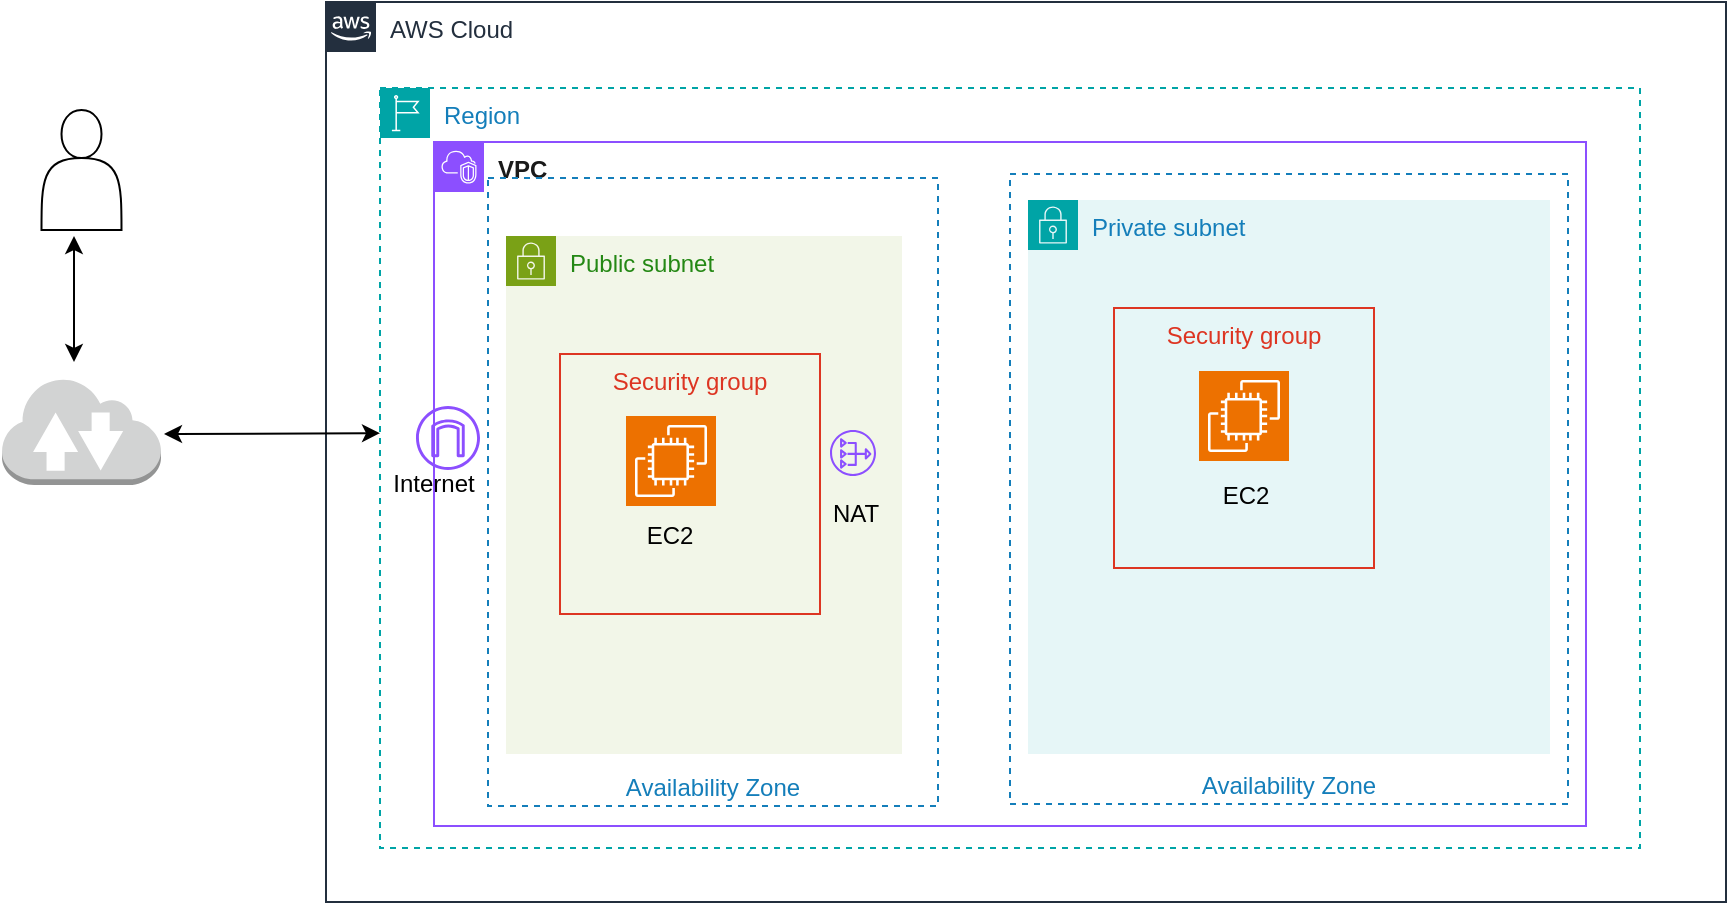 <mxfile version="24.8.3">
  <diagram name="Page-1" id="3qysZRbJW6-GhuXv-Av2">
    <mxGraphModel dx="1412" dy="546" grid="1" gridSize="9" guides="1" tooltips="1" connect="1" arrows="1" fold="1" page="0" pageScale="1" pageWidth="1200" pageHeight="1600" math="0" shadow="0">
      <root>
        <mxCell id="0" />
        <mxCell id="1" parent="0" />
        <mxCell id="4mNUsn576CoQ3j7A1VVO-1" value="AWS Cloud" style="points=[[0,0],[0.25,0],[0.5,0],[0.75,0],[1,0],[1,0.25],[1,0.5],[1,0.75],[1,1],[0.75,1],[0.5,1],[0.25,1],[0,1],[0,0.75],[0,0.5],[0,0.25]];outlineConnect=0;gradientColor=none;html=1;whiteSpace=wrap;fontSize=12;fontStyle=0;container=1;pointerEvents=0;collapsible=0;recursiveResize=0;shape=mxgraph.aws4.group;grIcon=mxgraph.aws4.group_aws_cloud_alt;strokeColor=#232F3E;fillColor=none;verticalAlign=top;align=left;spacingLeft=30;fontColor=#232F3E;dashed=0;" vertex="1" parent="1">
          <mxGeometry x="126" y="36" width="700" height="450" as="geometry" />
        </mxCell>
        <mxCell id="4mNUsn576CoQ3j7A1VVO-2" value="Region" style="points=[[0,0],[0.25,0],[0.5,0],[0.75,0],[1,0],[1,0.25],[1,0.5],[1,0.75],[1,1],[0.75,1],[0.5,1],[0.25,1],[0,1],[0,0.75],[0,0.5],[0,0.25]];outlineConnect=0;gradientColor=none;html=1;whiteSpace=wrap;fontSize=12;fontStyle=0;container=1;pointerEvents=0;collapsible=0;recursiveResize=0;shape=mxgraph.aws4.group;grIcon=mxgraph.aws4.group_region;strokeColor=#00A4A6;fillColor=none;verticalAlign=top;align=left;spacingLeft=30;fontColor=#147EBA;dashed=1;" vertex="1" parent="4mNUsn576CoQ3j7A1VVO-1">
          <mxGeometry x="27" y="43" width="630" height="380" as="geometry" />
        </mxCell>
        <mxCell id="4mNUsn576CoQ3j7A1VVO-3" value="&lt;font color=&quot;#1a1a1a&quot;&gt;&lt;b&gt;VPC&lt;/b&gt;&lt;/font&gt;" style="points=[[0,0],[0.25,0],[0.5,0],[0.75,0],[1,0],[1,0.25],[1,0.5],[1,0.75],[1,1],[0.75,1],[0.5,1],[0.25,1],[0,1],[0,0.75],[0,0.5],[0,0.25]];outlineConnect=0;gradientColor=none;html=1;whiteSpace=wrap;fontSize=12;fontStyle=0;container=1;pointerEvents=0;collapsible=0;recursiveResize=0;shape=mxgraph.aws4.group;grIcon=mxgraph.aws4.group_vpc2;strokeColor=#8C4FFF;fillColor=none;verticalAlign=top;align=left;spacingLeft=30;fontColor=#AAB7B8;dashed=0;" vertex="1" parent="4mNUsn576CoQ3j7A1VVO-2">
          <mxGeometry x="27" y="27" width="576" height="342" as="geometry" />
        </mxCell>
        <mxCell id="4mNUsn576CoQ3j7A1VVO-4" value="Availability Zone" style="fillColor=none;strokeColor=#147EBA;dashed=1;verticalAlign=bottom;fontStyle=0;fontColor=#147EBA;whiteSpace=wrap;html=1;" vertex="1" parent="4mNUsn576CoQ3j7A1VVO-3">
          <mxGeometry x="27" y="18" width="225" height="314" as="geometry" />
        </mxCell>
        <mxCell id="4mNUsn576CoQ3j7A1VVO-9" value="Private subnet" style="points=[[0,0],[0.25,0],[0.5,0],[0.75,0],[1,0],[1,0.25],[1,0.5],[1,0.75],[1,1],[0.75,1],[0.5,1],[0.25,1],[0,1],[0,0.75],[0,0.5],[0,0.25]];outlineConnect=0;gradientColor=none;html=1;whiteSpace=wrap;fontSize=12;fontStyle=0;container=1;pointerEvents=0;collapsible=0;recursiveResize=0;shape=mxgraph.aws4.group;grIcon=mxgraph.aws4.group_security_group;grStroke=0;strokeColor=#00A4A6;fillColor=#E6F6F7;verticalAlign=top;align=left;spacingLeft=30;fontColor=#147EBA;dashed=0;" vertex="1" parent="4mNUsn576CoQ3j7A1VVO-3">
          <mxGeometry x="297" y="29" width="261" height="277" as="geometry" />
        </mxCell>
        <mxCell id="4mNUsn576CoQ3j7A1VVO-21" value="" style="sketch=0;points=[[0,0,0],[0.25,0,0],[0.5,0,0],[0.75,0,0],[1,0,0],[0,1,0],[0.25,1,0],[0.5,1,0],[0.75,1,0],[1,1,0],[0,0.25,0],[0,0.5,0],[0,0.75,0],[1,0.25,0],[1,0.5,0],[1,0.75,0]];outlineConnect=0;fontColor=#232F3E;fillColor=#ED7100;strokeColor=#ffffff;dashed=0;verticalLabelPosition=bottom;verticalAlign=top;align=center;html=1;fontSize=12;fontStyle=0;aspect=fixed;shape=mxgraph.aws4.resourceIcon;resIcon=mxgraph.aws4.ec2;" vertex="1" parent="4mNUsn576CoQ3j7A1VVO-9">
          <mxGeometry x="85.5" y="85.5" width="45" height="45" as="geometry" />
        </mxCell>
        <mxCell id="4mNUsn576CoQ3j7A1VVO-24" value="EC2" style="text;html=1;align=center;verticalAlign=middle;whiteSpace=wrap;rounded=0;" vertex="1" parent="4mNUsn576CoQ3j7A1VVO-9">
          <mxGeometry x="79" y="133" width="60" height="30" as="geometry" />
        </mxCell>
        <mxCell id="4mNUsn576CoQ3j7A1VVO-26" value="Security group" style="fillColor=none;strokeColor=#DD3522;verticalAlign=top;fontStyle=0;fontColor=#DD3522;whiteSpace=wrap;html=1;" vertex="1" parent="4mNUsn576CoQ3j7A1VVO-9">
          <mxGeometry x="43" y="54" width="130" height="130" as="geometry" />
        </mxCell>
        <mxCell id="4mNUsn576CoQ3j7A1VVO-42" value="Availability Zone" style="fillColor=none;strokeColor=#147EBA;dashed=1;verticalAlign=bottom;fontStyle=0;fontColor=#147EBA;whiteSpace=wrap;html=1;" vertex="1" parent="4mNUsn576CoQ3j7A1VVO-9">
          <mxGeometry x="-9" y="-13" width="279" height="315" as="geometry" />
        </mxCell>
        <mxCell id="4mNUsn576CoQ3j7A1VVO-13" value="Public subnet" style="points=[[0,0],[0.25,0],[0.5,0],[0.75,0],[1,0],[1,0.25],[1,0.5],[1,0.75],[1,1],[0.75,1],[0.5,1],[0.25,1],[0,1],[0,0.75],[0,0.5],[0,0.25]];outlineConnect=0;gradientColor=none;html=1;whiteSpace=wrap;fontSize=12;fontStyle=0;container=1;pointerEvents=0;collapsible=0;recursiveResize=0;shape=mxgraph.aws4.group;grIcon=mxgraph.aws4.group_security_group;grStroke=0;strokeColor=#7AA116;fillColor=#F2F6E8;verticalAlign=top;align=left;spacingLeft=30;fontColor=#248814;dashed=0;" vertex="1" parent="4mNUsn576CoQ3j7A1VVO-3">
          <mxGeometry x="36" y="47" width="198" height="259" as="geometry" />
        </mxCell>
        <mxCell id="4mNUsn576CoQ3j7A1VVO-14" value="" style="sketch=0;points=[[0,0,0],[0.25,0,0],[0.5,0,0],[0.75,0,0],[1,0,0],[0,1,0],[0.25,1,0],[0.5,1,0],[0.75,1,0],[1,1,0],[0,0.25,0],[0,0.5,0],[0,0.75,0],[1,0.25,0],[1,0.5,0],[1,0.75,0]];outlineConnect=0;fontColor=#232F3E;fillColor=#ED7100;strokeColor=#ffffff;dashed=0;verticalLabelPosition=bottom;verticalAlign=top;align=center;html=1;fontSize=12;fontStyle=0;aspect=fixed;shape=mxgraph.aws4.resourceIcon;resIcon=mxgraph.aws4.ec2;" vertex="1" parent="4mNUsn576CoQ3j7A1VVO-13">
          <mxGeometry x="60" y="90" width="45" height="45" as="geometry" />
        </mxCell>
        <mxCell id="4mNUsn576CoQ3j7A1VVO-22" value="EC2" style="text;html=1;align=center;verticalAlign=middle;whiteSpace=wrap;rounded=0;" vertex="1" parent="4mNUsn576CoQ3j7A1VVO-13">
          <mxGeometry x="52" y="135" width="60" height="30" as="geometry" />
        </mxCell>
        <mxCell id="4mNUsn576CoQ3j7A1VVO-25" value="Security group" style="fillColor=none;strokeColor=#DD3522;verticalAlign=top;fontStyle=0;fontColor=#DD3522;whiteSpace=wrap;html=1;" vertex="1" parent="4mNUsn576CoQ3j7A1VVO-13">
          <mxGeometry x="27" y="59" width="130" height="130" as="geometry" />
        </mxCell>
        <mxCell id="4mNUsn576CoQ3j7A1VVO-27" value="" style="sketch=0;outlineConnect=0;fontColor=#232F3E;gradientColor=none;fillColor=#8C4FFF;strokeColor=none;dashed=0;verticalLabelPosition=bottom;verticalAlign=top;align=center;html=1;fontSize=12;fontStyle=0;aspect=fixed;pointerEvents=1;shape=mxgraph.aws4.internet_gateway;" vertex="1" parent="4mNUsn576CoQ3j7A1VVO-3">
          <mxGeometry x="-9" y="132" width="32" height="32" as="geometry" />
        </mxCell>
        <mxCell id="4mNUsn576CoQ3j7A1VVO-28" value="Internet" style="text;html=1;align=center;verticalAlign=middle;whiteSpace=wrap;rounded=0;" vertex="1" parent="4mNUsn576CoQ3j7A1VVO-3">
          <mxGeometry x="-30" y="156" width="60" height="30" as="geometry" />
        </mxCell>
        <mxCell id="4mNUsn576CoQ3j7A1VVO-30" value="" style="sketch=0;outlineConnect=0;fontColor=#232F3E;gradientColor=none;fillColor=#8C4FFF;strokeColor=none;dashed=0;verticalLabelPosition=bottom;verticalAlign=top;align=center;html=1;fontSize=12;fontStyle=0;aspect=fixed;pointerEvents=1;shape=mxgraph.aws4.nat_gateway;" vertex="1" parent="4mNUsn576CoQ3j7A1VVO-3">
          <mxGeometry x="198" y="144" width="23" height="23" as="geometry" />
        </mxCell>
        <mxCell id="4mNUsn576CoQ3j7A1VVO-31" value="NAT" style="text;html=1;align=center;verticalAlign=middle;whiteSpace=wrap;rounded=0;" vertex="1" parent="4mNUsn576CoQ3j7A1VVO-3">
          <mxGeometry x="181" y="171" width="60" height="30" as="geometry" />
        </mxCell>
        <mxCell id="4mNUsn576CoQ3j7A1VVO-37" value="" style="outlineConnect=0;dashed=0;verticalLabelPosition=bottom;verticalAlign=top;align=center;html=1;shape=mxgraph.aws3.internet_2;fillColor=#D2D3D3;gradientColor=none;" vertex="1" parent="1">
          <mxGeometry x="-36" y="223.5" width="79.5" height="54" as="geometry" />
        </mxCell>
        <mxCell id="4mNUsn576CoQ3j7A1VVO-38" value="" style="shape=actor;whiteSpace=wrap;html=1;" vertex="1" parent="1">
          <mxGeometry x="-16.25" y="90" width="40" height="60" as="geometry" />
        </mxCell>
        <mxCell id="4mNUsn576CoQ3j7A1VVO-40" value="" style="endArrow=classic;startArrow=classic;html=1;rounded=0;" edge="1" parent="1">
          <mxGeometry width="50" height="50" relative="1" as="geometry">
            <mxPoint y="216" as="sourcePoint" />
            <mxPoint y="153" as="targetPoint" />
          </mxGeometry>
        </mxCell>
        <mxCell id="4mNUsn576CoQ3j7A1VVO-41" value="" style="endArrow=classic;startArrow=classic;html=1;rounded=0;" edge="1" parent="1">
          <mxGeometry width="50" height="50" relative="1" as="geometry">
            <mxPoint x="45" y="252" as="sourcePoint" />
            <mxPoint x="153.0" y="251.586" as="targetPoint" />
          </mxGeometry>
        </mxCell>
      </root>
    </mxGraphModel>
  </diagram>
</mxfile>
